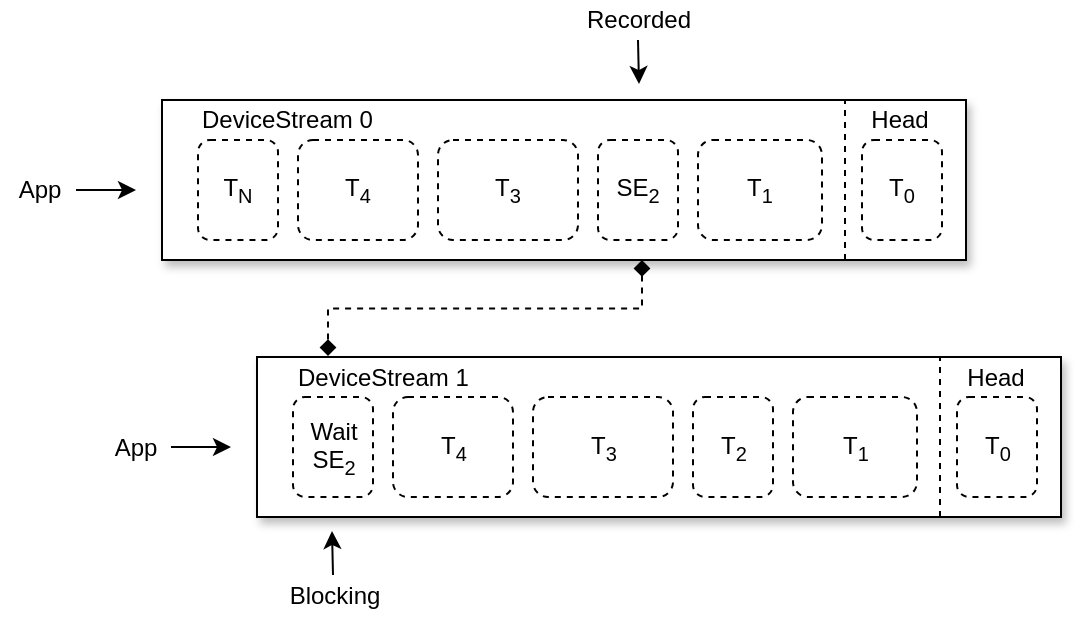 <mxfile version="10.7.1" type="github"><diagram id="2vYcvdMglhv5XL8r2kbe" name="Page-1"><mxGraphModel dx="665" dy="694" grid="1" gridSize="10" guides="1" tooltips="1" connect="1" arrows="1" fold="1" page="1" pageScale="1" pageWidth="850" pageHeight="1100" math="0" shadow="0"><root><mxCell id="0"/><mxCell id="1" parent="0"/><mxCell id="hWTyPkQZ2qzjJMIVBUVF-16" value="App" style="text;html=1;strokeColor=none;fillColor=none;align=center;verticalAlign=middle;whiteSpace=wrap;rounded=0;dashed=1;" parent="1" vertex="1"><mxGeometry y="85" width="40" height="20" as="geometry"/></mxCell><mxCell id="hWTyPkQZ2qzjJMIVBUVF-18" value="" style="endArrow=classic;html=1;" parent="1" edge="1"><mxGeometry width="50" height="50" relative="1" as="geometry"><mxPoint x="38" y="95" as="sourcePoint"/><mxPoint x="68" y="95" as="targetPoint"/></mxGeometry></mxCell><mxCell id="KV9_CcIdV-ENm-rVORyN-45" value="" style="edgeStyle=orthogonalEdgeStyle;rounded=0;orthogonalLoop=1;jettySize=auto;html=1;exitX=0.597;exitY=1;exitDx=0;exitDy=0;exitPerimeter=0;entryX=0.125;entryY=-0.025;entryDx=0;entryDy=0;entryPerimeter=0;endArrow=diamond;endFill=1;startArrow=diamond;startFill=1;dashed=1;" edge="1" parent="1" source="hWTyPkQZ2qzjJMIVBUVF-1" target="KV9_CcIdV-ENm-rVORyN-29"><mxGeometry relative="1" as="geometry"/></mxCell><mxCell id="hWTyPkQZ2qzjJMIVBUVF-1" value="" style="rounded=0;whiteSpace=wrap;html=1;shadow=1;" parent="1" vertex="1"><mxGeometry x="81" y="50" width="402" height="80" as="geometry"/></mxCell><mxCell id="hWTyPkQZ2qzjJMIVBUVF-2" value="DeviceStream 0" style="text;html=1;strokeColor=none;fillColor=none;align=left;verticalAlign=middle;whiteSpace=wrap;rounded=0;" parent="1" vertex="1"><mxGeometry x="99" y="50" width="140" height="20" as="geometry"/></mxCell><mxCell id="hWTyPkQZ2qzjJMIVBUVF-7" value="T&lt;sub&gt;0&lt;/sub&gt;" style="text;html=1;strokeColor=#000000;fillColor=none;align=center;verticalAlign=middle;whiteSpace=wrap;rounded=1;dashed=1;" parent="1" vertex="1"><mxGeometry x="431" y="70" width="40" height="50" as="geometry"/></mxCell><mxCell id="hWTyPkQZ2qzjJMIVBUVF-8" value="T&lt;sub&gt;1&lt;/sub&gt;" style="text;html=1;strokeColor=#000000;fillColor=none;align=center;verticalAlign=middle;whiteSpace=wrap;rounded=1;dashed=1;" parent="1" vertex="1"><mxGeometry x="349" y="70" width="62" height="50" as="geometry"/></mxCell><mxCell id="hWTyPkQZ2qzjJMIVBUVF-9" value="T&lt;sub&gt;3&lt;/sub&gt;" style="text;html=1;strokeColor=#000000;fillColor=none;align=center;verticalAlign=middle;whiteSpace=wrap;rounded=1;dashed=1;" parent="1" vertex="1"><mxGeometry x="219" y="70" width="70" height="50" as="geometry"/></mxCell><mxCell id="hWTyPkQZ2qzjJMIVBUVF-11" value="T&lt;sub&gt;4&lt;/sub&gt;" style="text;html=1;strokeColor=#000000;fillColor=none;align=center;verticalAlign=middle;whiteSpace=wrap;rounded=1;dashed=1;" parent="1" vertex="1"><mxGeometry x="149" y="70" width="60" height="50" as="geometry"/></mxCell><mxCell id="hWTyPkQZ2qzjJMIVBUVF-14" value="T&lt;sub&gt;N&lt;/sub&gt;" style="text;html=1;strokeColor=#000000;fillColor=none;align=center;verticalAlign=middle;whiteSpace=wrap;rounded=1;dashed=1;" parent="1" vertex="1"><mxGeometry x="99" y="70" width="40" height="50" as="geometry"/></mxCell><mxCell id="H2AIq35H4eGOhcMndZeG-2" value="SE&lt;sub&gt;2&lt;/sub&gt;" style="text;html=1;strokeColor=#000000;fillColor=none;align=center;verticalAlign=middle;whiteSpace=wrap;rounded=1;dashed=1;" parent="1" vertex="1"><mxGeometry x="299" y="70" width="40" height="50" as="geometry"/></mxCell><mxCell id="H2AIq35H4eGOhcMndZeG-8" value="" style="endArrow=none;dashed=1;html=1;" parent="1" edge="1"><mxGeometry width="50" height="50" relative="1" as="geometry"><mxPoint x="422.5" y="130" as="sourcePoint"/><mxPoint x="422.5" y="50" as="targetPoint"/></mxGeometry></mxCell><mxCell id="H2AIq35H4eGOhcMndZeG-3" value="&lt;div style=&quot;text-align: center&quot;&gt;&lt;span&gt;Head&lt;/span&gt;&lt;/div&gt;" style="text;html=1;strokeColor=none;fillColor=none;align=center;verticalAlign=middle;whiteSpace=wrap;rounded=0;" parent="1" vertex="1"><mxGeometry x="431" y="50" width="38" height="20" as="geometry"/></mxCell><mxCell id="H2AIq35H4eGOhcMndZeG-18" value="Recorded&lt;br&gt;" style="text;html=1;resizable=0;points=[];autosize=1;align=center;verticalAlign=top;spacingTop=-4;" parent="1" vertex="1"><mxGeometry x="284" width="70" height="20" as="geometry"/></mxCell><mxCell id="H2AIq35H4eGOhcMndZeG-19" value="" style="endArrow=classic;html=1;" parent="1" edge="1"><mxGeometry width="50" height="50" relative="1" as="geometry"><mxPoint x="319" y="20" as="sourcePoint"/><mxPoint x="319.5" y="42" as="targetPoint"/></mxGeometry></mxCell><mxCell id="KV9_CcIdV-ENm-rVORyN-44" value="" style="group" vertex="1" connectable="0" parent="1"><mxGeometry x="47.5" y="178.5" width="483" height="129" as="geometry"/></mxCell><mxCell id="KV9_CcIdV-ENm-rVORyN-43" value="" style="group" vertex="1" connectable="0" parent="KV9_CcIdV-ENm-rVORyN-44"><mxGeometry width="483" height="129" as="geometry"/></mxCell><mxCell id="KV9_CcIdV-ENm-rVORyN-25" value="App" style="text;html=1;strokeColor=none;fillColor=none;align=center;verticalAlign=middle;whiteSpace=wrap;rounded=0;dashed=1;" vertex="1" parent="KV9_CcIdV-ENm-rVORyN-43"><mxGeometry y="35" width="40" height="20" as="geometry"/></mxCell><mxCell id="KV9_CcIdV-ENm-rVORyN-27" value="" style="endArrow=classic;html=1;" edge="1" parent="KV9_CcIdV-ENm-rVORyN-43"><mxGeometry width="50" height="50" relative="1" as="geometry"><mxPoint x="38" y="45" as="sourcePoint"/><mxPoint x="68" y="45" as="targetPoint"/></mxGeometry></mxCell><mxCell id="KV9_CcIdV-ENm-rVORyN-28" value="" style="rounded=0;whiteSpace=wrap;html=1;shadow=1;" vertex="1" parent="KV9_CcIdV-ENm-rVORyN-43"><mxGeometry x="81" width="402" height="80" as="geometry"/></mxCell><mxCell id="KV9_CcIdV-ENm-rVORyN-29" value="DeviceStream 1" style="text;html=1;strokeColor=none;fillColor=none;align=left;verticalAlign=middle;whiteSpace=wrap;rounded=0;" vertex="1" parent="KV9_CcIdV-ENm-rVORyN-43"><mxGeometry x="99" width="140" height="20" as="geometry"/></mxCell><mxCell id="KV9_CcIdV-ENm-rVORyN-30" value="T&lt;sub&gt;0&lt;/sub&gt;&lt;br&gt;" style="text;html=1;strokeColor=#000000;fillColor=none;align=center;verticalAlign=middle;whiteSpace=wrap;rounded=1;dashed=1;" vertex="1" parent="KV9_CcIdV-ENm-rVORyN-43"><mxGeometry x="431" y="20" width="40" height="50" as="geometry"/></mxCell><mxCell id="KV9_CcIdV-ENm-rVORyN-31" value="T&lt;sub&gt;1&lt;/sub&gt;" style="text;html=1;strokeColor=#000000;fillColor=none;align=center;verticalAlign=middle;whiteSpace=wrap;rounded=1;dashed=1;" vertex="1" parent="KV9_CcIdV-ENm-rVORyN-43"><mxGeometry x="349" y="20" width="62" height="50" as="geometry"/></mxCell><mxCell id="KV9_CcIdV-ENm-rVORyN-32" value="T&lt;sub&gt;3&lt;/sub&gt;" style="text;html=1;strokeColor=#000000;fillColor=none;align=center;verticalAlign=middle;whiteSpace=wrap;rounded=1;dashed=1;" vertex="1" parent="KV9_CcIdV-ENm-rVORyN-43"><mxGeometry x="219" y="20" width="70" height="50" as="geometry"/></mxCell><mxCell id="KV9_CcIdV-ENm-rVORyN-33" value="T&lt;sub&gt;4&lt;/sub&gt;" style="text;html=1;strokeColor=#000000;fillColor=none;align=center;verticalAlign=middle;whiteSpace=wrap;rounded=1;dashed=1;" vertex="1" parent="KV9_CcIdV-ENm-rVORyN-43"><mxGeometry x="149" y="20" width="60" height="50" as="geometry"/></mxCell><mxCell id="KV9_CcIdV-ENm-rVORyN-34" value="Wait&lt;br&gt;SE&lt;sub&gt;2&lt;/sub&gt;&lt;br&gt;" style="text;html=1;strokeColor=#000000;fillColor=none;align=center;verticalAlign=middle;whiteSpace=wrap;rounded=1;dashed=1;" vertex="1" parent="KV9_CcIdV-ENm-rVORyN-43"><mxGeometry x="99" y="20" width="40" height="50" as="geometry"/></mxCell><mxCell id="KV9_CcIdV-ENm-rVORyN-35" value="T&lt;sub&gt;2&lt;/sub&gt;" style="text;html=1;strokeColor=#000000;fillColor=none;align=center;verticalAlign=middle;whiteSpace=wrap;rounded=1;dashed=1;" vertex="1" parent="KV9_CcIdV-ENm-rVORyN-43"><mxGeometry x="299" y="20" width="40" height="50" as="geometry"/></mxCell><mxCell id="KV9_CcIdV-ENm-rVORyN-36" value="" style="endArrow=none;dashed=1;html=1;" edge="1" parent="KV9_CcIdV-ENm-rVORyN-43"><mxGeometry width="50" height="50" relative="1" as="geometry"><mxPoint x="422.5" y="80" as="sourcePoint"/><mxPoint x="422.5" as="targetPoint"/></mxGeometry></mxCell><mxCell id="KV9_CcIdV-ENm-rVORyN-37" value="&lt;div style=&quot;text-align: center&quot;&gt;&lt;span&gt;Head&lt;/span&gt;&lt;/div&gt;" style="text;html=1;strokeColor=none;fillColor=none;align=center;verticalAlign=middle;whiteSpace=wrap;rounded=0;" vertex="1" parent="KV9_CcIdV-ENm-rVORyN-43"><mxGeometry x="431" width="38" height="20" as="geometry"/></mxCell><mxCell id="KV9_CcIdV-ENm-rVORyN-40" value="Blocking&lt;br&gt;" style="text;html=1;resizable=0;points=[];autosize=1;align=center;verticalAlign=top;spacingTop=-4;" vertex="1" parent="KV9_CcIdV-ENm-rVORyN-43"><mxGeometry x="89" y="109" width="60" height="20" as="geometry"/></mxCell><mxCell id="KV9_CcIdV-ENm-rVORyN-41" value="" style="endArrow=classic;html=1;" edge="1" parent="KV9_CcIdV-ENm-rVORyN-43"><mxGeometry width="50" height="50" relative="1" as="geometry"><mxPoint x="119" y="109" as="sourcePoint"/><mxPoint x="118.5" y="87" as="targetPoint"/></mxGeometry></mxCell></root></mxGraphModel></diagram></mxfile>